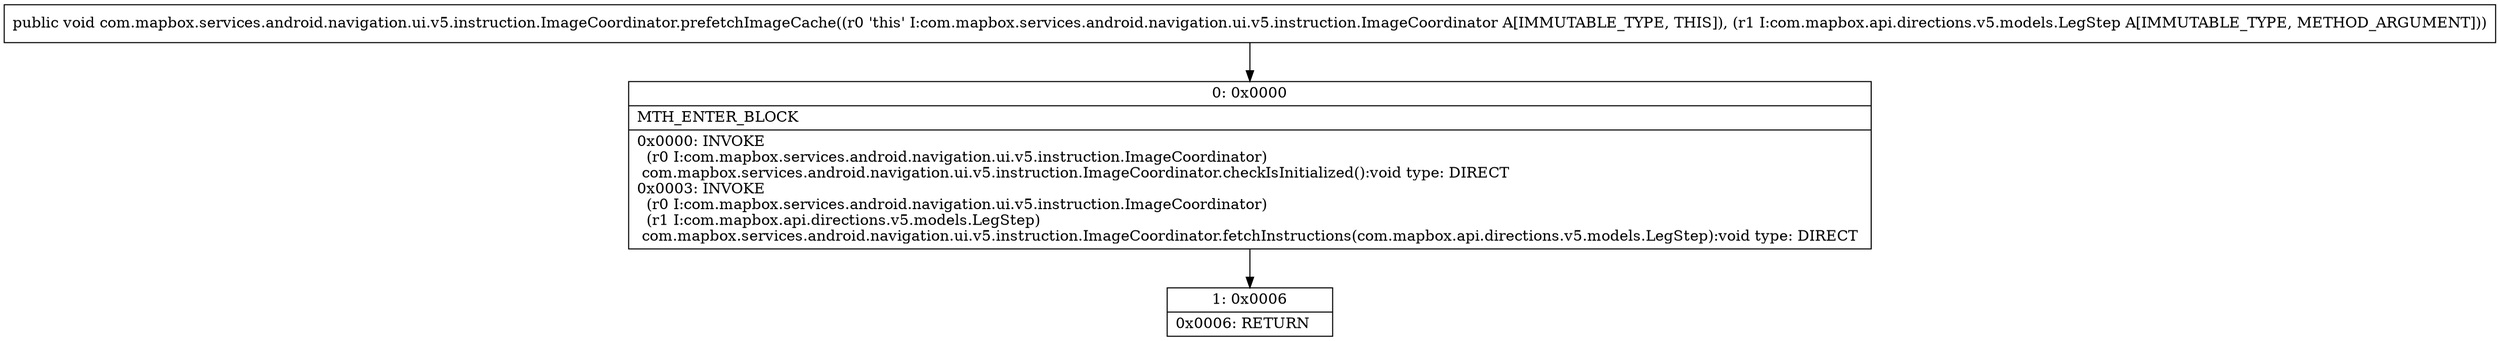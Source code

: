 digraph "CFG forcom.mapbox.services.android.navigation.ui.v5.instruction.ImageCoordinator.prefetchImageCache(Lcom\/mapbox\/api\/directions\/v5\/models\/LegStep;)V" {
Node_0 [shape=record,label="{0\:\ 0x0000|MTH_ENTER_BLOCK\l|0x0000: INVOKE  \l  (r0 I:com.mapbox.services.android.navigation.ui.v5.instruction.ImageCoordinator)\l com.mapbox.services.android.navigation.ui.v5.instruction.ImageCoordinator.checkIsInitialized():void type: DIRECT \l0x0003: INVOKE  \l  (r0 I:com.mapbox.services.android.navigation.ui.v5.instruction.ImageCoordinator)\l  (r1 I:com.mapbox.api.directions.v5.models.LegStep)\l com.mapbox.services.android.navigation.ui.v5.instruction.ImageCoordinator.fetchInstructions(com.mapbox.api.directions.v5.models.LegStep):void type: DIRECT \l}"];
Node_1 [shape=record,label="{1\:\ 0x0006|0x0006: RETURN   \l}"];
MethodNode[shape=record,label="{public void com.mapbox.services.android.navigation.ui.v5.instruction.ImageCoordinator.prefetchImageCache((r0 'this' I:com.mapbox.services.android.navigation.ui.v5.instruction.ImageCoordinator A[IMMUTABLE_TYPE, THIS]), (r1 I:com.mapbox.api.directions.v5.models.LegStep A[IMMUTABLE_TYPE, METHOD_ARGUMENT])) }"];
MethodNode -> Node_0;
Node_0 -> Node_1;
}


